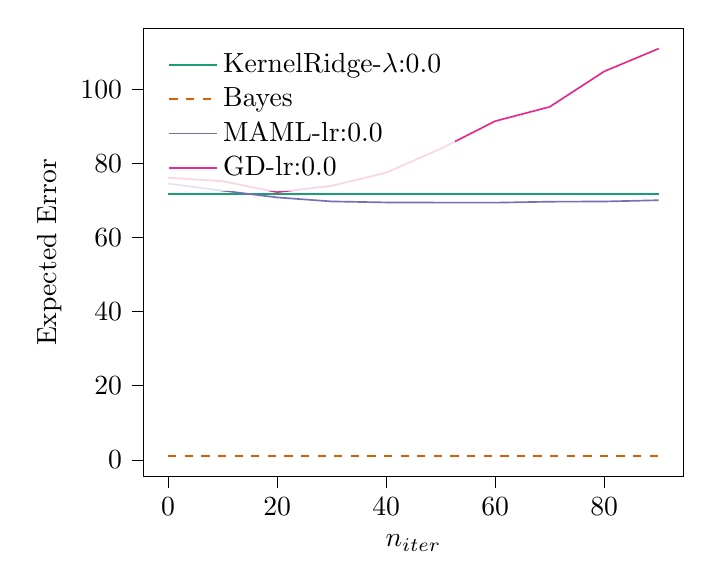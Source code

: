 % This file was created with tikzplotlib v0.10.1.
\begin{tikzpicture}

\definecolor{chocolate217952}{RGB}{217,95,2}
\definecolor{darkcyan27158119}{RGB}{27,158,119}
\definecolor{darkgray176}{RGB}{176,176,176}
\definecolor{deeppink23141138}{RGB}{231,41,138}
\definecolor{lightslategray117112179}{RGB}{117,112,179}

\begin{axis}[
legend cell align={left},
legend style={
  fill opacity=0.8,
  draw opacity=1,
  text opacity=1,
  at={(0.03,0.97)},
  anchor=north west,
  draw=none
},
tick align=outside,
tick pos=left,
x grid style={darkgray176},
xlabel={\(\displaystyle n_{iter}\)},
xmin=-4.5, xmax=94.5,
xtick style={color=black},
y grid style={darkgray176},
ylabel={Expected Error},
ymin=-4.499, ymax=116.469,
ytick style={color=black}
]
\addplot [semithick, darkcyan27158119]
table {%
0 71.801
10 71.801
20 71.801
30 71.801
40 71.801
50 71.801
60 71.801
70 71.801
80 71.801
90 71.801
};
\addlegendentry{KernelRidge-$\lambda$:0.0}
\addplot [semithick, chocolate217952, dashed]
table {%
0 1.0
10 1.0
20 1.0
30 1.0
40 1.0
50 1.0
60 1.0
70 1.0
80 1.0
90 1.0
};
\addlegendentry{Bayes}
\addplot [semithick, lightslategray117112179]
table {%
0 74.546
10 72.643
20 70.809
30 69.733
40 69.463
50 69.417
60 69.4
70 69.664
80 69.714
90 70.062
};
\addlegendentry{MAML-lr:0.0}
\addplot [semithick, deeppink23141138]
table {%
0 76.142
10 75.192
20 72.23
30 73.937
40 77.511
50 83.938
60 91.4
70 95.248
80 104.811
90 110.97
};
\addlegendentry{GD-lr:0.0}
\end{axis}

\end{tikzpicture}
